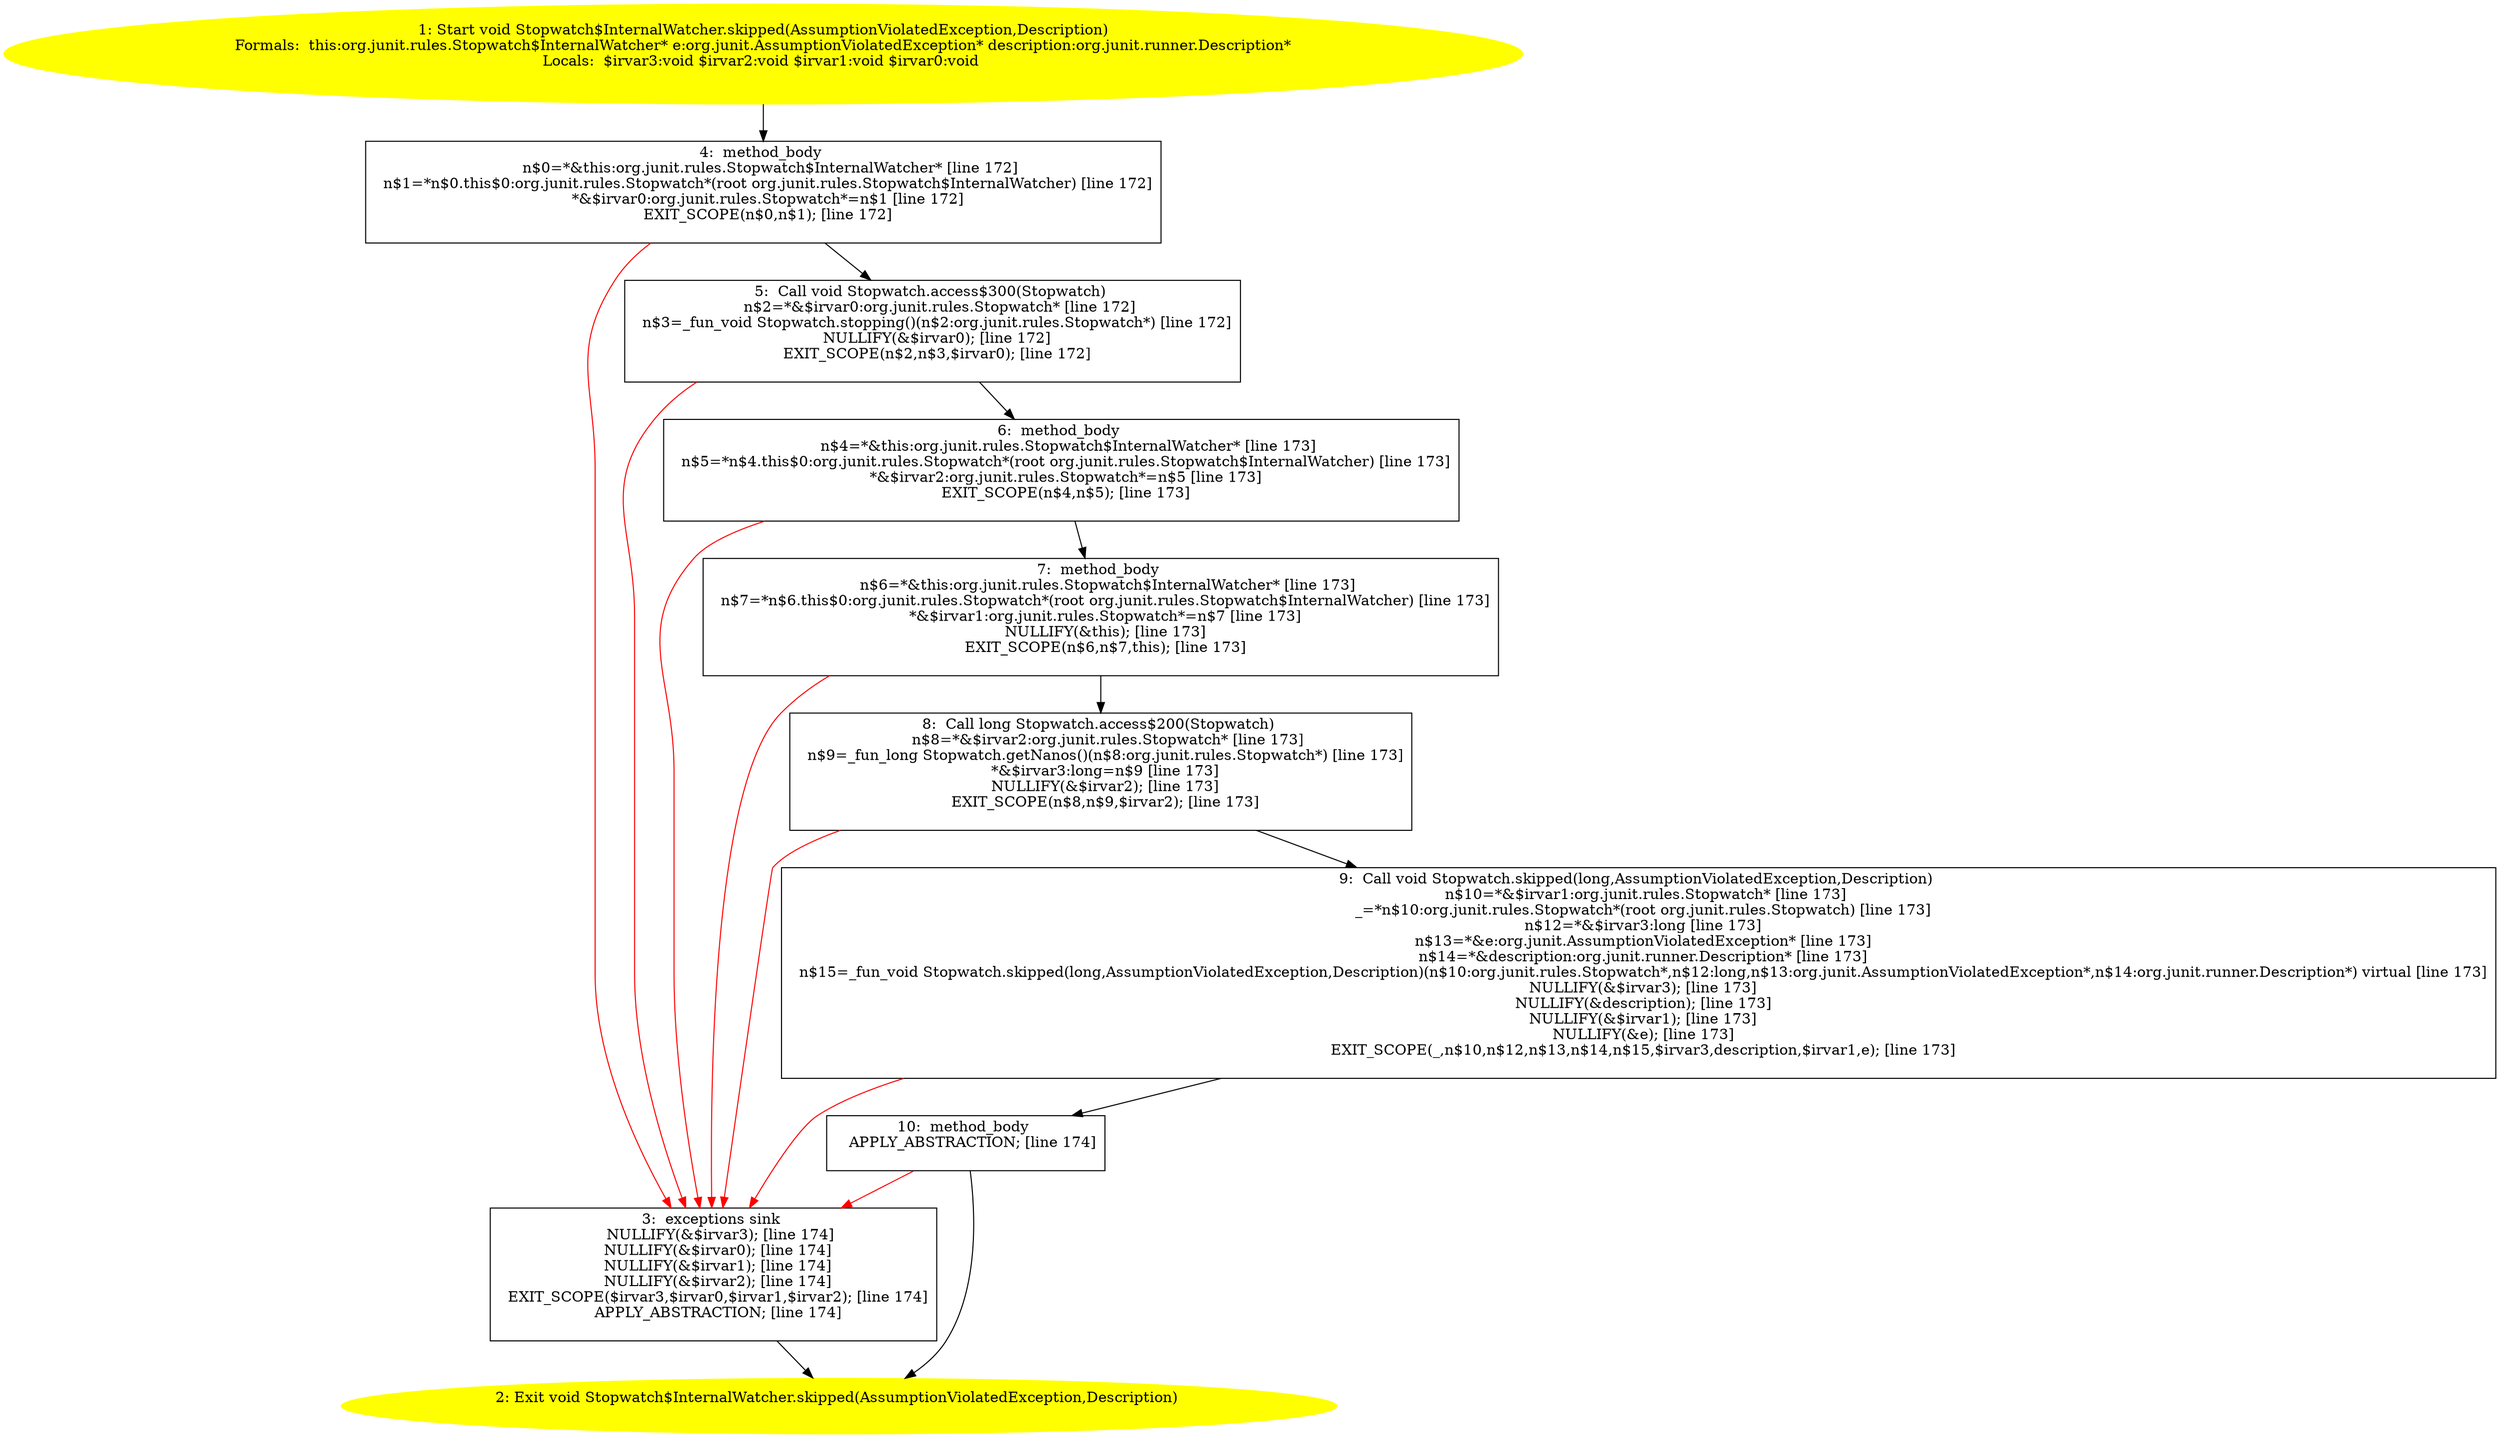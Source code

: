/* @generated */
digraph cfg {
"org.junit.rules.Stopwatch$InternalWatcher.skipped(org.junit.AssumptionViolatedException,org.junit.ru.be7206479c11d2c85d1fddeed863ba9f_1" [label="1: Start void Stopwatch$InternalWatcher.skipped(AssumptionViolatedException,Description)\nFormals:  this:org.junit.rules.Stopwatch$InternalWatcher* e:org.junit.AssumptionViolatedException* description:org.junit.runner.Description*\nLocals:  $irvar3:void $irvar2:void $irvar1:void $irvar0:void \n  " color=yellow style=filled]
	

	 "org.junit.rules.Stopwatch$InternalWatcher.skipped(org.junit.AssumptionViolatedException,org.junit.ru.be7206479c11d2c85d1fddeed863ba9f_1" -> "org.junit.rules.Stopwatch$InternalWatcher.skipped(org.junit.AssumptionViolatedException,org.junit.ru.be7206479c11d2c85d1fddeed863ba9f_4" ;
"org.junit.rules.Stopwatch$InternalWatcher.skipped(org.junit.AssumptionViolatedException,org.junit.ru.be7206479c11d2c85d1fddeed863ba9f_2" [label="2: Exit void Stopwatch$InternalWatcher.skipped(AssumptionViolatedException,Description) \n  " color=yellow style=filled]
	

"org.junit.rules.Stopwatch$InternalWatcher.skipped(org.junit.AssumptionViolatedException,org.junit.ru.be7206479c11d2c85d1fddeed863ba9f_3" [label="3:  exceptions sink \n   NULLIFY(&$irvar3); [line 174]\n  NULLIFY(&$irvar0); [line 174]\n  NULLIFY(&$irvar1); [line 174]\n  NULLIFY(&$irvar2); [line 174]\n  EXIT_SCOPE($irvar3,$irvar0,$irvar1,$irvar2); [line 174]\n  APPLY_ABSTRACTION; [line 174]\n " shape="box"]
	

	 "org.junit.rules.Stopwatch$InternalWatcher.skipped(org.junit.AssumptionViolatedException,org.junit.ru.be7206479c11d2c85d1fddeed863ba9f_3" -> "org.junit.rules.Stopwatch$InternalWatcher.skipped(org.junit.AssumptionViolatedException,org.junit.ru.be7206479c11d2c85d1fddeed863ba9f_2" ;
"org.junit.rules.Stopwatch$InternalWatcher.skipped(org.junit.AssumptionViolatedException,org.junit.ru.be7206479c11d2c85d1fddeed863ba9f_4" [label="4:  method_body \n   n$0=*&this:org.junit.rules.Stopwatch$InternalWatcher* [line 172]\n  n$1=*n$0.this$0:org.junit.rules.Stopwatch*(root org.junit.rules.Stopwatch$InternalWatcher) [line 172]\n  *&$irvar0:org.junit.rules.Stopwatch*=n$1 [line 172]\n  EXIT_SCOPE(n$0,n$1); [line 172]\n " shape="box"]
	

	 "org.junit.rules.Stopwatch$InternalWatcher.skipped(org.junit.AssumptionViolatedException,org.junit.ru.be7206479c11d2c85d1fddeed863ba9f_4" -> "org.junit.rules.Stopwatch$InternalWatcher.skipped(org.junit.AssumptionViolatedException,org.junit.ru.be7206479c11d2c85d1fddeed863ba9f_5" ;
	 "org.junit.rules.Stopwatch$InternalWatcher.skipped(org.junit.AssumptionViolatedException,org.junit.ru.be7206479c11d2c85d1fddeed863ba9f_4" -> "org.junit.rules.Stopwatch$InternalWatcher.skipped(org.junit.AssumptionViolatedException,org.junit.ru.be7206479c11d2c85d1fddeed863ba9f_3" [color="red" ];
"org.junit.rules.Stopwatch$InternalWatcher.skipped(org.junit.AssumptionViolatedException,org.junit.ru.be7206479c11d2c85d1fddeed863ba9f_5" [label="5:  Call void Stopwatch.access$300(Stopwatch) \n   n$2=*&$irvar0:org.junit.rules.Stopwatch* [line 172]\n  n$3=_fun_void Stopwatch.stopping()(n$2:org.junit.rules.Stopwatch*) [line 172]\n  NULLIFY(&$irvar0); [line 172]\n  EXIT_SCOPE(n$2,n$3,$irvar0); [line 172]\n " shape="box"]
	

	 "org.junit.rules.Stopwatch$InternalWatcher.skipped(org.junit.AssumptionViolatedException,org.junit.ru.be7206479c11d2c85d1fddeed863ba9f_5" -> "org.junit.rules.Stopwatch$InternalWatcher.skipped(org.junit.AssumptionViolatedException,org.junit.ru.be7206479c11d2c85d1fddeed863ba9f_6" ;
	 "org.junit.rules.Stopwatch$InternalWatcher.skipped(org.junit.AssumptionViolatedException,org.junit.ru.be7206479c11d2c85d1fddeed863ba9f_5" -> "org.junit.rules.Stopwatch$InternalWatcher.skipped(org.junit.AssumptionViolatedException,org.junit.ru.be7206479c11d2c85d1fddeed863ba9f_3" [color="red" ];
"org.junit.rules.Stopwatch$InternalWatcher.skipped(org.junit.AssumptionViolatedException,org.junit.ru.be7206479c11d2c85d1fddeed863ba9f_6" [label="6:  method_body \n   n$4=*&this:org.junit.rules.Stopwatch$InternalWatcher* [line 173]\n  n$5=*n$4.this$0:org.junit.rules.Stopwatch*(root org.junit.rules.Stopwatch$InternalWatcher) [line 173]\n  *&$irvar2:org.junit.rules.Stopwatch*=n$5 [line 173]\n  EXIT_SCOPE(n$4,n$5); [line 173]\n " shape="box"]
	

	 "org.junit.rules.Stopwatch$InternalWatcher.skipped(org.junit.AssumptionViolatedException,org.junit.ru.be7206479c11d2c85d1fddeed863ba9f_6" -> "org.junit.rules.Stopwatch$InternalWatcher.skipped(org.junit.AssumptionViolatedException,org.junit.ru.be7206479c11d2c85d1fddeed863ba9f_7" ;
	 "org.junit.rules.Stopwatch$InternalWatcher.skipped(org.junit.AssumptionViolatedException,org.junit.ru.be7206479c11d2c85d1fddeed863ba9f_6" -> "org.junit.rules.Stopwatch$InternalWatcher.skipped(org.junit.AssumptionViolatedException,org.junit.ru.be7206479c11d2c85d1fddeed863ba9f_3" [color="red" ];
"org.junit.rules.Stopwatch$InternalWatcher.skipped(org.junit.AssumptionViolatedException,org.junit.ru.be7206479c11d2c85d1fddeed863ba9f_7" [label="7:  method_body \n   n$6=*&this:org.junit.rules.Stopwatch$InternalWatcher* [line 173]\n  n$7=*n$6.this$0:org.junit.rules.Stopwatch*(root org.junit.rules.Stopwatch$InternalWatcher) [line 173]\n  *&$irvar1:org.junit.rules.Stopwatch*=n$7 [line 173]\n  NULLIFY(&this); [line 173]\n  EXIT_SCOPE(n$6,n$7,this); [line 173]\n " shape="box"]
	

	 "org.junit.rules.Stopwatch$InternalWatcher.skipped(org.junit.AssumptionViolatedException,org.junit.ru.be7206479c11d2c85d1fddeed863ba9f_7" -> "org.junit.rules.Stopwatch$InternalWatcher.skipped(org.junit.AssumptionViolatedException,org.junit.ru.be7206479c11d2c85d1fddeed863ba9f_8" ;
	 "org.junit.rules.Stopwatch$InternalWatcher.skipped(org.junit.AssumptionViolatedException,org.junit.ru.be7206479c11d2c85d1fddeed863ba9f_7" -> "org.junit.rules.Stopwatch$InternalWatcher.skipped(org.junit.AssumptionViolatedException,org.junit.ru.be7206479c11d2c85d1fddeed863ba9f_3" [color="red" ];
"org.junit.rules.Stopwatch$InternalWatcher.skipped(org.junit.AssumptionViolatedException,org.junit.ru.be7206479c11d2c85d1fddeed863ba9f_8" [label="8:  Call long Stopwatch.access$200(Stopwatch) \n   n$8=*&$irvar2:org.junit.rules.Stopwatch* [line 173]\n  n$9=_fun_long Stopwatch.getNanos()(n$8:org.junit.rules.Stopwatch*) [line 173]\n  *&$irvar3:long=n$9 [line 173]\n  NULLIFY(&$irvar2); [line 173]\n  EXIT_SCOPE(n$8,n$9,$irvar2); [line 173]\n " shape="box"]
	

	 "org.junit.rules.Stopwatch$InternalWatcher.skipped(org.junit.AssumptionViolatedException,org.junit.ru.be7206479c11d2c85d1fddeed863ba9f_8" -> "org.junit.rules.Stopwatch$InternalWatcher.skipped(org.junit.AssumptionViolatedException,org.junit.ru.be7206479c11d2c85d1fddeed863ba9f_9" ;
	 "org.junit.rules.Stopwatch$InternalWatcher.skipped(org.junit.AssumptionViolatedException,org.junit.ru.be7206479c11d2c85d1fddeed863ba9f_8" -> "org.junit.rules.Stopwatch$InternalWatcher.skipped(org.junit.AssumptionViolatedException,org.junit.ru.be7206479c11d2c85d1fddeed863ba9f_3" [color="red" ];
"org.junit.rules.Stopwatch$InternalWatcher.skipped(org.junit.AssumptionViolatedException,org.junit.ru.be7206479c11d2c85d1fddeed863ba9f_9" [label="9:  Call void Stopwatch.skipped(long,AssumptionViolatedException,Description) \n   n$10=*&$irvar1:org.junit.rules.Stopwatch* [line 173]\n  _=*n$10:org.junit.rules.Stopwatch*(root org.junit.rules.Stopwatch) [line 173]\n  n$12=*&$irvar3:long [line 173]\n  n$13=*&e:org.junit.AssumptionViolatedException* [line 173]\n  n$14=*&description:org.junit.runner.Description* [line 173]\n  n$15=_fun_void Stopwatch.skipped(long,AssumptionViolatedException,Description)(n$10:org.junit.rules.Stopwatch*,n$12:long,n$13:org.junit.AssumptionViolatedException*,n$14:org.junit.runner.Description*) virtual [line 173]\n  NULLIFY(&$irvar3); [line 173]\n  NULLIFY(&description); [line 173]\n  NULLIFY(&$irvar1); [line 173]\n  NULLIFY(&e); [line 173]\n  EXIT_SCOPE(_,n$10,n$12,n$13,n$14,n$15,$irvar3,description,$irvar1,e); [line 173]\n " shape="box"]
	

	 "org.junit.rules.Stopwatch$InternalWatcher.skipped(org.junit.AssumptionViolatedException,org.junit.ru.be7206479c11d2c85d1fddeed863ba9f_9" -> "org.junit.rules.Stopwatch$InternalWatcher.skipped(org.junit.AssumptionViolatedException,org.junit.ru.be7206479c11d2c85d1fddeed863ba9f_10" ;
	 "org.junit.rules.Stopwatch$InternalWatcher.skipped(org.junit.AssumptionViolatedException,org.junit.ru.be7206479c11d2c85d1fddeed863ba9f_9" -> "org.junit.rules.Stopwatch$InternalWatcher.skipped(org.junit.AssumptionViolatedException,org.junit.ru.be7206479c11d2c85d1fddeed863ba9f_3" [color="red" ];
"org.junit.rules.Stopwatch$InternalWatcher.skipped(org.junit.AssumptionViolatedException,org.junit.ru.be7206479c11d2c85d1fddeed863ba9f_10" [label="10:  method_body \n   APPLY_ABSTRACTION; [line 174]\n " shape="box"]
	

	 "org.junit.rules.Stopwatch$InternalWatcher.skipped(org.junit.AssumptionViolatedException,org.junit.ru.be7206479c11d2c85d1fddeed863ba9f_10" -> "org.junit.rules.Stopwatch$InternalWatcher.skipped(org.junit.AssumptionViolatedException,org.junit.ru.be7206479c11d2c85d1fddeed863ba9f_2" ;
	 "org.junit.rules.Stopwatch$InternalWatcher.skipped(org.junit.AssumptionViolatedException,org.junit.ru.be7206479c11d2c85d1fddeed863ba9f_10" -> "org.junit.rules.Stopwatch$InternalWatcher.skipped(org.junit.AssumptionViolatedException,org.junit.ru.be7206479c11d2c85d1fddeed863ba9f_3" [color="red" ];
}
